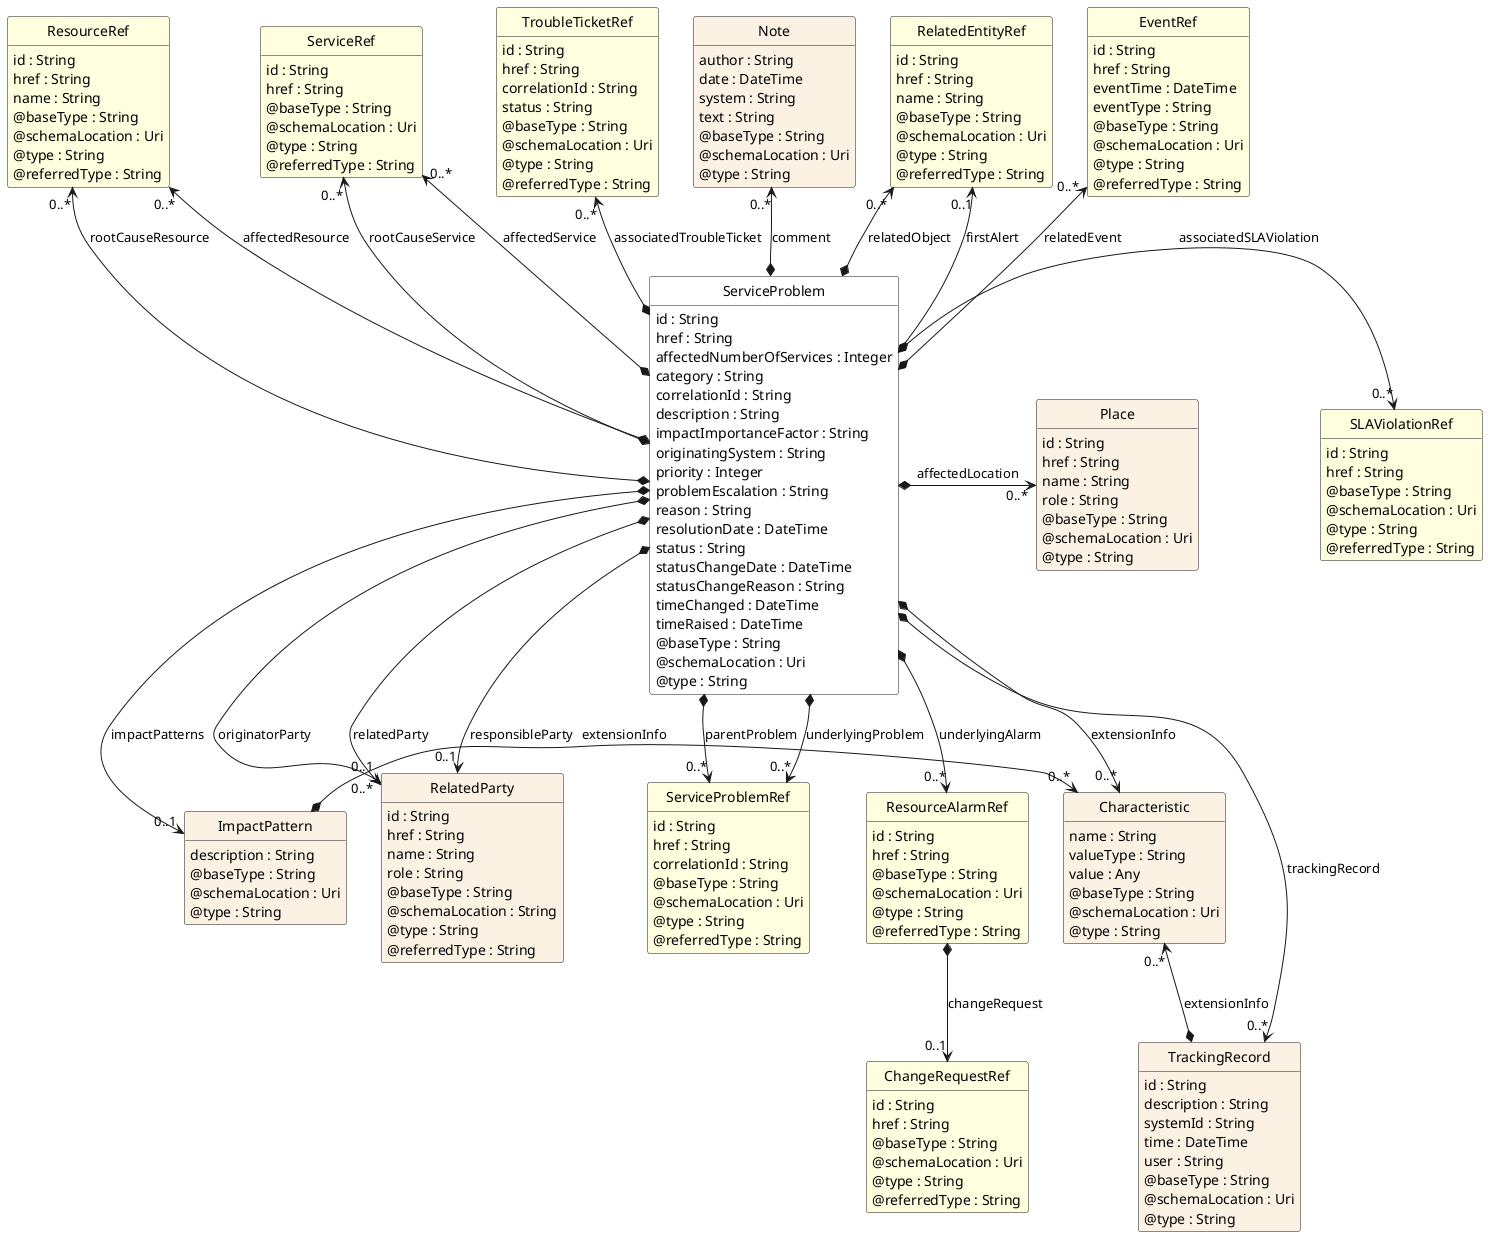 @startuml
hide circle
hide methods
hide stereotype
show <<Enumeration>> stereotype
skinparam class {
   BackgroundColor<<Enumeration>> #E6F5F7
   BackgroundColor<<Ref>> #FFFFE0
   BackgroundColor<<Pivot>> #FFFFFFF
   BackgroundColor #FCF2E3
}

class ServiceProblem <<Pivot>> {
    id : String
    href : String
    affectedNumberOfServices : Integer
    category : String
    correlationId : String
    description : String
    impactImportanceFactor : String
    originatingSystem : String
    priority : Integer
    problemEscalation : String
    reason : String
    resolutionDate : DateTime
    status : String
    statusChangeDate : DateTime
    statusChangeReason : String
    timeChanged : DateTime
    timeRaised : DateTime
    @baseType : String
    @schemaLocation : Uri
    @type : String
}

class Place {
    id : String
    href : String
    name : String
    role : String
    @baseType : String
    @schemaLocation : Uri
    @type : String
}

class ResourceRef <<Ref>> {
    id : String
    href : String
    name : String
    @baseType : String
    @schemaLocation : Uri
    @type : String
    @referredType : String
}

class ServiceRef <<Ref>> {
    id : String
    href : String
    @baseType : String
    @schemaLocation : Uri
    @type : String
    @referredType : String
}

class SLAViolationRef <<Ref>> {
    id : String
    href : String
    @baseType : String
    @schemaLocation : Uri
    @type : String
    @referredType : String
}

class TroubleTicketRef <<Ref>> {
    id : String
    href : String
    correlationId : String
    status : String
    @baseType : String
    @schemaLocation : Uri
    @type : String
    @referredType : String
}

class Note {
    author : String
    date : DateTime
    system : String
    text : String
    @baseType : String
    @schemaLocation : Uri
    @type : String
}

class Characteristic {
    name : String
    valueType : String
    value : Any
    @baseType : String
    @schemaLocation : Uri
    @type : String
}

class RelatedEntityRef <<Ref>> {
    id : String
    href : String
    name : String
    @baseType : String
    @schemaLocation : Uri
    @type : String
    @referredType : String
}

class ImpactPattern {
    description : String
    @baseType : String
    @schemaLocation : Uri
    @type : String
}

class RelatedParty {
    id : String
    href : String
    name : String
    role : String
    @baseType : String
    @schemaLocation : String
    @type : String
    @referredType : String
}

class ServiceProblemRef <<Ref>> {
    id : String
    href : String
    correlationId : String
    @baseType : String
    @schemaLocation : Uri
    @type : String
    @referredType : String
}

class EventRef <<Ref>> {
    id : String
    href : String
    eventTime : DateTime
    eventType : String
    @baseType : String
    @schemaLocation : Uri
    @type : String
    @referredType : String
}

class TrackingRecord {
    id : String
    description : String
    systemId : String
    time : DateTime
    user : String
    @baseType : String
    @schemaLocation : Uri
    @type : String
}

class ResourceAlarmRef <<Ref>> {
    id : String
    href : String
    @baseType : String
    @schemaLocation : Uri
    @type : String
    @referredType : String
}

class ChangeRequestRef <<Ref>> {
    id : String
    href : String
    @baseType : String
    @schemaLocation : Uri
    @type : String
    @referredType : String
}


'processing edges for ServiceProblem
Place "0..*" <-left-* ServiceProblem : affectedLocation
' rule: L01
ServiceProblem *-right-> "0..*" SLAViolationRef : associatedSLAViolation
' rule: R03
ServiceProblem *-->  "0..1" ImpactPattern : impactPatterns
' rule: General below rule - either none already or unable to place left / right of currently placed
ServiceProblem *-->  "0..*" Characteristic : extensionInfo
' rule: General below rule - either none already or unable to place left / right of currently placed
ServiceProblem *-->  "0..*" TrackingRecord : trackingRecord
' rule: General below rule - either none already or unable to place left / right of currently placed
'completed processing of edges for ServiceProblem

'processing edges for Characteristic

'processing edges for ImpactPattern
'completed processing of edges for ImpactPattern

'processing edges for TrackingRecord
'completed processing of edges for TrackingRecord

'processing edges for ServiceProblem
Characteristic "0..*" <-left-* ImpactPattern : extensionInfo
' rule: placeEdgesBetweenNodesAlreadyPlaced - ImpactPattern < Characteristic
Characteristic "0..*" <--* TrackingRecord : extensionInfo
' rule: placeEdgesBetweenNodesAlreadyPlaced - Characteristic < TrackingRecord
TroubleTicketRef "0..*" <--* ServiceProblem : associatedTroubleTicket
' rule: General above rule - direction: right
Note "0..*" <--* ServiceProblem : comment
' rule: General above rule - direction: right
EventRef "0..*" <--* ServiceProblem : relatedEvent
' rule: General above rule - direction: right
ResourceRef "0..*" <--* ServiceProblem : affectedResource
ResourceRef "0..*" <--* ServiceProblem : rootCauseResource
' rule: General above rule - direction: right
ServiceRef "0..*" <--* ServiceProblem : affectedService
ServiceRef "0..*" <--* ServiceProblem : rootCauseService
' rule: General above rule - direction: right
RelatedEntityRef "0..1" <--* ServiceProblem : firstAlert
RelatedEntityRef "0..*" <--* ServiceProblem : relatedObject
' rule: General above rule - direction: right
ServiceProblem *-->  "0..*" ResourceAlarmRef : underlyingAlarm
' rule: General below rule - direction to left
ServiceProblem -[hidden]-> ResourceAlarmRef
ResourceAlarmRef -right[hidden]- Characteristic
ServiceProblem *-->  "0..*" ServiceProblemRef : parentProblem
ServiceProblem *-->  "0..*" ServiceProblemRef : underlyingProblem
' rule: General below rule - direction to left
ServiceProblemRef -right[hidden]- ResourceAlarmRef
ServiceProblem *-->  "0..1" RelatedParty : originatorParty
ServiceProblem *-->  "0..*" RelatedParty : relatedParty
ServiceProblem *-->  "0..1" RelatedParty : responsibleParty
' rule: General below rule - direction to left
RelatedParty -right[hidden]- ServiceProblemRef
'completed processing of edges for ServiceProblem

'processing edges for Place

'processing edges for ResourceRef

'processing edges for ServiceRef

'processing edges for SLAViolationRef

'processing edges for TroubleTicketRef

'processing edges for Note

'processing edges for Characteristic

'processing edges for RelatedEntityRef

'processing edges for ImpactPattern
'completed processing of edges for ImpactPattern

'processing edges for RelatedParty

'processing edges for ServiceProblemRef

'processing edges for EventRef

'processing edges for TrackingRecord
'completed processing of edges for TrackingRecord

'processing edges for ResourceAlarmRef
ResourceAlarmRef *-->  "0..1" ChangeRequestRef : changeRequest
' rule: General below rule - either none already or unable to place left / right of currently placed
'completed processing of edges for ResourceAlarmRef

'processing edges for ChangeRequestRef
@enduml